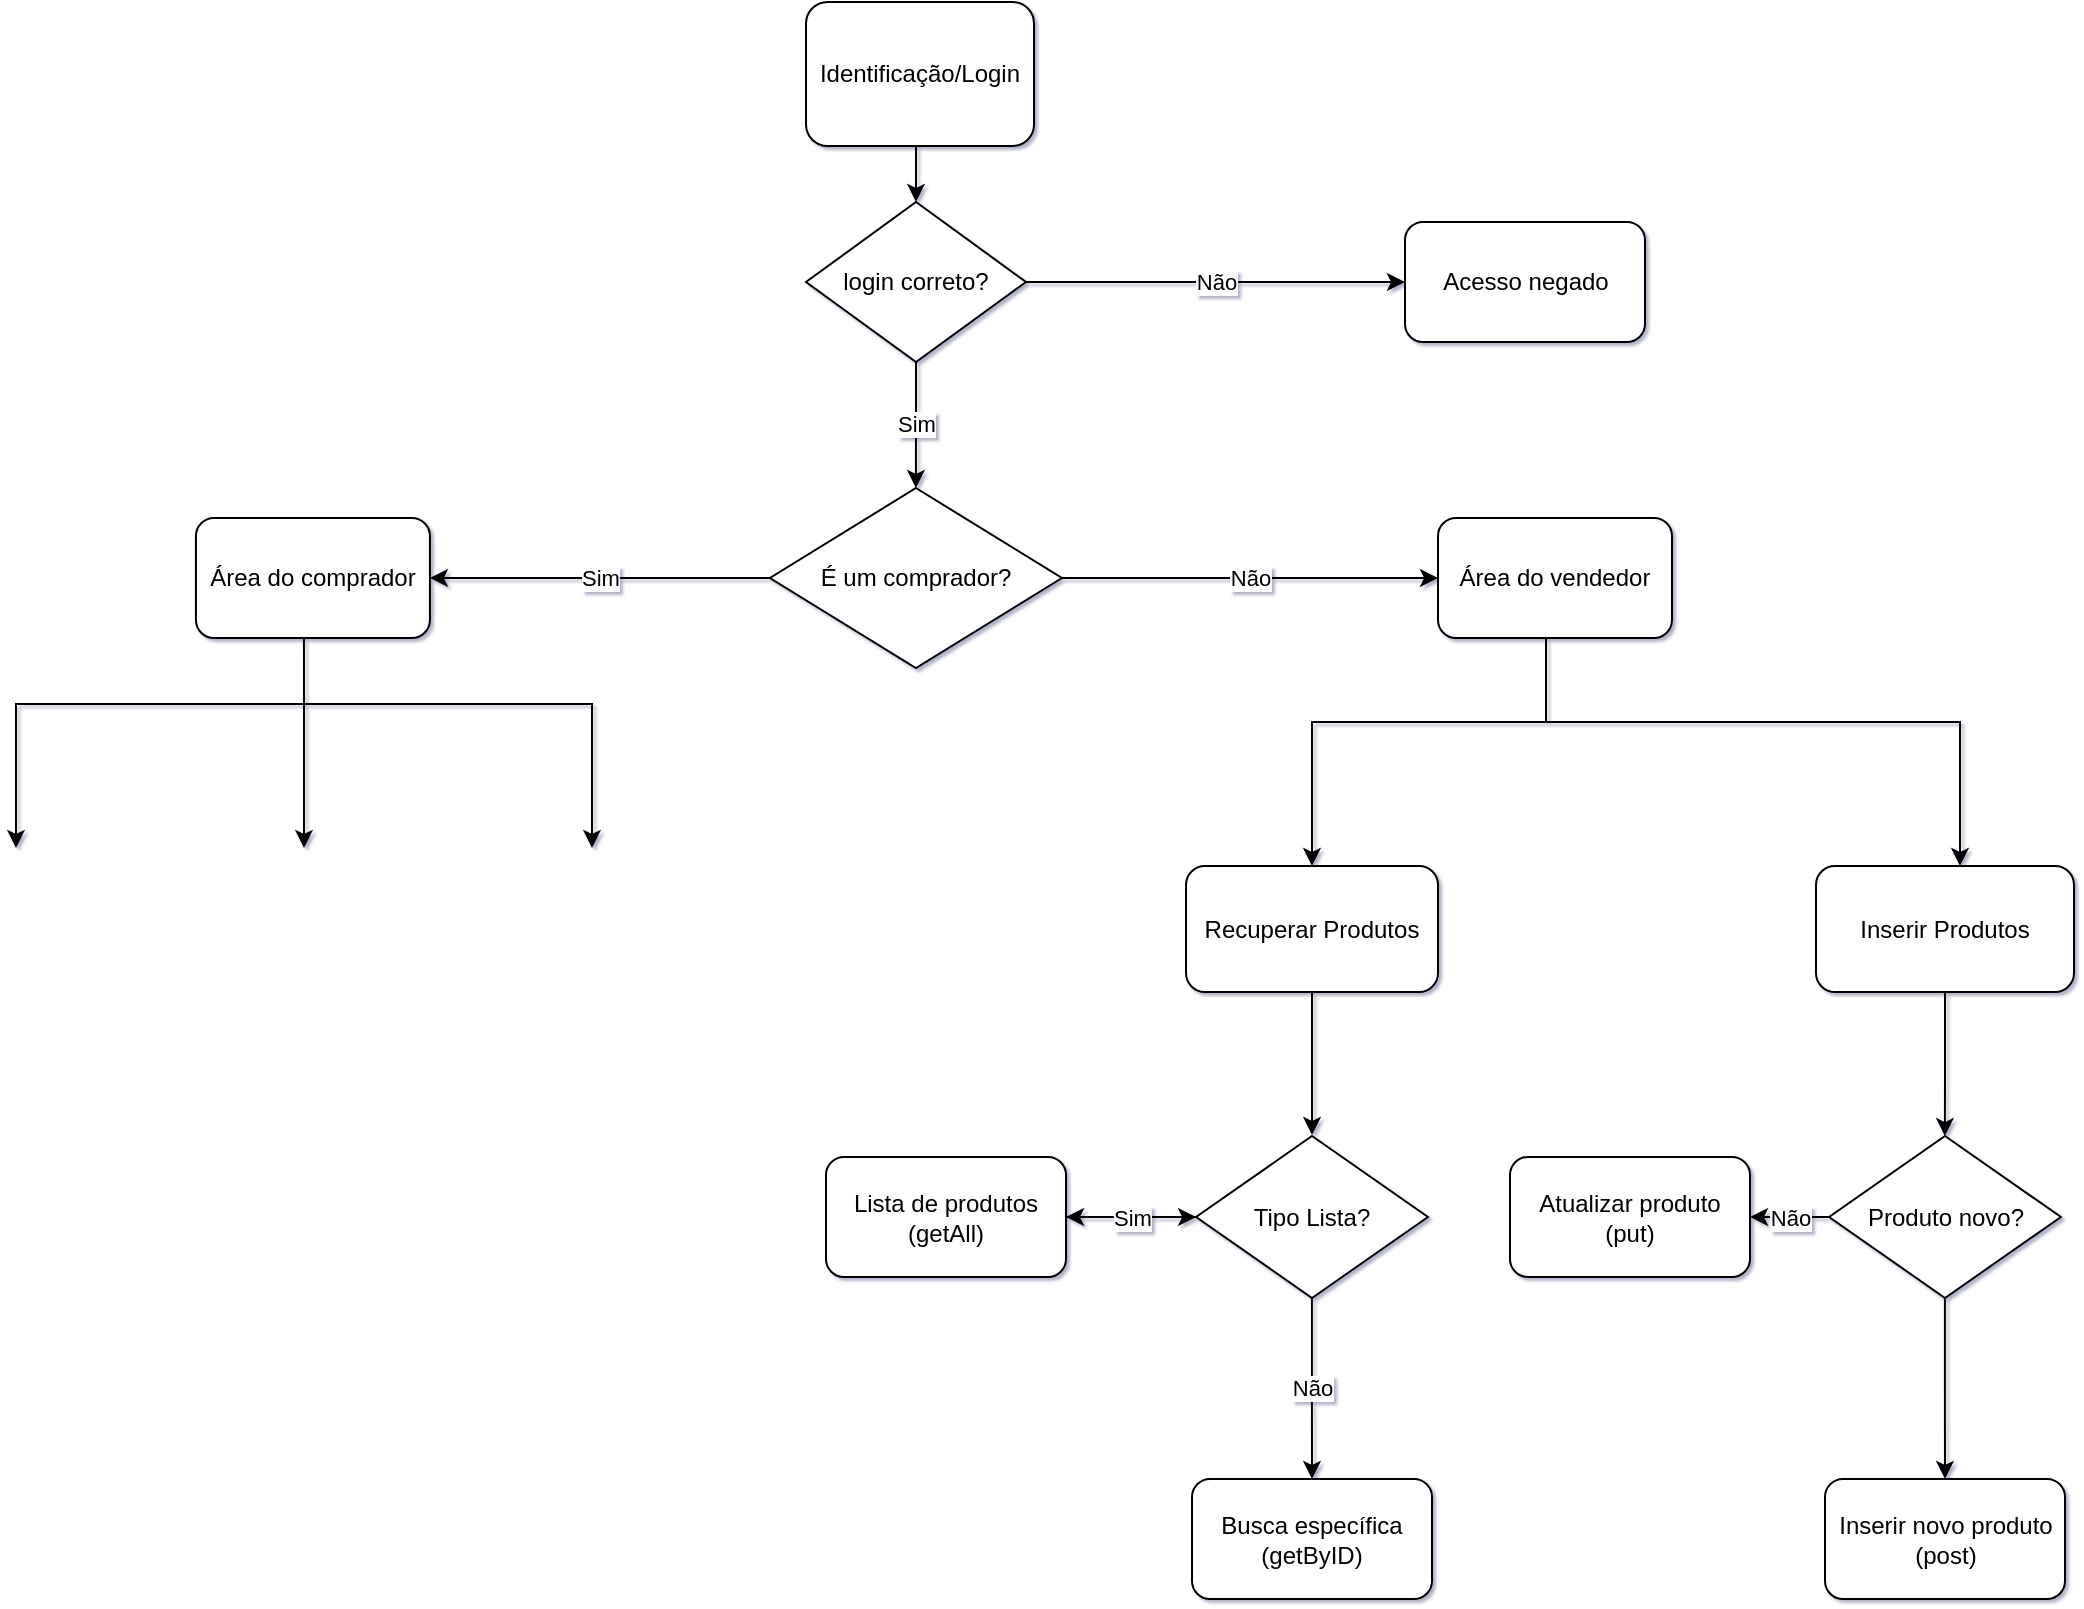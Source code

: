 <mxfile version="17.2.2" type="github">
  <diagram id="C5RBs43oDa-KdzZeNtuy" name="Page-1">
    <mxGraphModel dx="2170" dy="1150" grid="1" gridSize="9" guides="1" tooltips="1" connect="1" arrows="1" fold="1" page="1" pageScale="1" pageWidth="1200" pageHeight="1920" background="none" math="0" shadow="1">
      <root>
        <mxCell id="WIyWlLk6GJQsqaUBKTNV-0" />
        <mxCell id="WIyWlLk6GJQsqaUBKTNV-1" parent="WIyWlLk6GJQsqaUBKTNV-0" />
        <mxCell id="DXi5md-KKveG2AxMWAel-255" style="edgeStyle=orthogonalEdgeStyle;rounded=0;orthogonalLoop=1;jettySize=auto;html=1;exitX=0.5;exitY=1;exitDx=0;exitDy=0;entryX=0.5;entryY=0;entryDx=0;entryDy=0;" edge="1" parent="WIyWlLk6GJQsqaUBKTNV-1" source="DXi5md-KKveG2AxMWAel-253" target="DXi5md-KKveG2AxMWAel-254">
          <mxGeometry relative="1" as="geometry" />
        </mxCell>
        <mxCell id="DXi5md-KKveG2AxMWAel-253" value="Identificação/Login" style="rounded=1;whiteSpace=wrap;html=1;" vertex="1" parent="WIyWlLk6GJQsqaUBKTNV-1">
          <mxGeometry x="512.01" y="36" width="114" height="72" as="geometry" />
        </mxCell>
        <mxCell id="DXi5md-KKveG2AxMWAel-257" value="Não" style="edgeStyle=orthogonalEdgeStyle;rounded=0;orthogonalLoop=1;jettySize=auto;html=1;exitX=1;exitY=0.5;exitDx=0;exitDy=0;entryX=0;entryY=0.5;entryDx=0;entryDy=0;" edge="1" parent="WIyWlLk6GJQsqaUBKTNV-1" source="DXi5md-KKveG2AxMWAel-254" target="DXi5md-KKveG2AxMWAel-256">
          <mxGeometry relative="1" as="geometry" />
        </mxCell>
        <mxCell id="DXi5md-KKveG2AxMWAel-259" value="Sim" style="edgeStyle=orthogonalEdgeStyle;rounded=0;orthogonalLoop=1;jettySize=auto;html=1;exitX=0.5;exitY=1;exitDx=0;exitDy=0;entryX=0.5;entryY=0;entryDx=0;entryDy=0;" edge="1" parent="WIyWlLk6GJQsqaUBKTNV-1" source="DXi5md-KKveG2AxMWAel-254" target="DXi5md-KKveG2AxMWAel-262">
          <mxGeometry relative="1" as="geometry">
            <mxPoint x="567.01" y="261" as="targetPoint" />
          </mxGeometry>
        </mxCell>
        <mxCell id="DXi5md-KKveG2AxMWAel-254" value="login correto?" style="rhombus;whiteSpace=wrap;html=1;" vertex="1" parent="WIyWlLk6GJQsqaUBKTNV-1">
          <mxGeometry x="512.01" y="136" width="110" height="80" as="geometry" />
        </mxCell>
        <mxCell id="DXi5md-KKveG2AxMWAel-256" value="Acesso negado" style="rounded=1;whiteSpace=wrap;html=1;" vertex="1" parent="WIyWlLk6GJQsqaUBKTNV-1">
          <mxGeometry x="811.5" y="146" width="120" height="60" as="geometry" />
        </mxCell>
        <mxCell id="DXi5md-KKveG2AxMWAel-261" value="Área do comprador" style="rounded=1;whiteSpace=wrap;html=1;" vertex="1" parent="WIyWlLk6GJQsqaUBKTNV-1">
          <mxGeometry x="206.97" y="294" width="117" height="60" as="geometry" />
        </mxCell>
        <mxCell id="DXi5md-KKveG2AxMWAel-263" value="Sim" style="edgeStyle=orthogonalEdgeStyle;rounded=0;orthogonalLoop=1;jettySize=auto;html=1;exitX=0;exitY=0.5;exitDx=0;exitDy=0;entryX=1;entryY=0.5;entryDx=0;entryDy=0;" edge="1" parent="WIyWlLk6GJQsqaUBKTNV-1" source="DXi5md-KKveG2AxMWAel-262" target="DXi5md-KKveG2AxMWAel-261">
          <mxGeometry relative="1" as="geometry" />
        </mxCell>
        <mxCell id="DXi5md-KKveG2AxMWAel-265" value="Não" style="edgeStyle=orthogonalEdgeStyle;rounded=0;orthogonalLoop=1;jettySize=auto;html=1;entryX=0;entryY=0.5;entryDx=0;entryDy=0;" edge="1" parent="WIyWlLk6GJQsqaUBKTNV-1" source="DXi5md-KKveG2AxMWAel-262" target="DXi5md-KKveG2AxMWAel-264">
          <mxGeometry relative="1" as="geometry" />
        </mxCell>
        <mxCell id="DXi5md-KKveG2AxMWAel-262" value="É um comprador?" style="rhombus;whiteSpace=wrap;html=1;" vertex="1" parent="WIyWlLk6GJQsqaUBKTNV-1">
          <mxGeometry x="493.97" y="279" width="146" height="90" as="geometry" />
        </mxCell>
        <mxCell id="DXi5md-KKveG2AxMWAel-268" style="edgeStyle=orthogonalEdgeStyle;rounded=0;orthogonalLoop=1;jettySize=auto;html=1;" edge="1" parent="WIyWlLk6GJQsqaUBKTNV-1" source="DXi5md-KKveG2AxMWAel-264" target="DXi5md-KKveG2AxMWAel-275">
          <mxGeometry relative="1" as="geometry">
            <mxPoint x="873" y="459" as="targetPoint" />
            <Array as="points">
              <mxPoint x="882" y="396" />
              <mxPoint x="765" y="396" />
            </Array>
          </mxGeometry>
        </mxCell>
        <mxCell id="DXi5md-KKveG2AxMWAel-264" value="Área do vendedor" style="rounded=1;whiteSpace=wrap;html=1;" vertex="1" parent="WIyWlLk6GJQsqaUBKTNV-1">
          <mxGeometry x="828.01" y="294" width="117" height="60" as="geometry" />
        </mxCell>
        <mxCell id="DXi5md-KKveG2AxMWAel-270" style="edgeStyle=orthogonalEdgeStyle;rounded=0;orthogonalLoop=1;jettySize=auto;html=1;" edge="1" parent="WIyWlLk6GJQsqaUBKTNV-1">
          <mxGeometry relative="1" as="geometry">
            <mxPoint x="261.0" y="459" as="targetPoint" />
            <mxPoint x="260.97" y="354" as="sourcePoint" />
            <Array as="points">
              <mxPoint x="261.0" y="396" />
              <mxPoint x="261.0" y="396" />
            </Array>
          </mxGeometry>
        </mxCell>
        <mxCell id="DXi5md-KKveG2AxMWAel-271" style="edgeStyle=orthogonalEdgeStyle;rounded=0;orthogonalLoop=1;jettySize=auto;html=1;" edge="1" parent="WIyWlLk6GJQsqaUBKTNV-1">
          <mxGeometry relative="1" as="geometry">
            <mxPoint x="117.0" y="459" as="targetPoint" />
            <mxPoint x="261.0" y="387" as="sourcePoint" />
            <Array as="points">
              <mxPoint x="117.0" y="432" />
              <mxPoint x="117.0" y="468" />
            </Array>
          </mxGeometry>
        </mxCell>
        <mxCell id="DXi5md-KKveG2AxMWAel-272" style="edgeStyle=orthogonalEdgeStyle;rounded=0;orthogonalLoop=1;jettySize=auto;html=1;" edge="1" parent="WIyWlLk6GJQsqaUBKTNV-1">
          <mxGeometry relative="1" as="geometry">
            <mxPoint x="405.0" y="459" as="targetPoint" />
            <mxPoint x="261.0" y="387" as="sourcePoint" />
            <Array as="points">
              <mxPoint x="405.0" y="432" />
              <mxPoint x="405.0" y="468" />
            </Array>
          </mxGeometry>
        </mxCell>
        <mxCell id="DXi5md-KKveG2AxMWAel-281" value="" style="edgeStyle=orthogonalEdgeStyle;rounded=0;orthogonalLoop=1;jettySize=auto;html=1;" edge="1" parent="WIyWlLk6GJQsqaUBKTNV-1" source="DXi5md-KKveG2AxMWAel-275">
          <mxGeometry relative="1" as="geometry">
            <mxPoint x="765.01" y="602.5" as="targetPoint" />
          </mxGeometry>
        </mxCell>
        <mxCell id="DXi5md-KKveG2AxMWAel-275" value="Recuperar Produtos" style="rounded=1;whiteSpace=wrap;html=1;" vertex="1" parent="WIyWlLk6GJQsqaUBKTNV-1">
          <mxGeometry x="702.01" y="468" width="126" height="63" as="geometry" />
        </mxCell>
        <mxCell id="DXi5md-KKveG2AxMWAel-276" value="" style="endArrow=classic;html=1;rounded=0;" edge="1" parent="WIyWlLk6GJQsqaUBKTNV-1">
          <mxGeometry width="50" height="50" relative="1" as="geometry">
            <mxPoint x="873" y="396" as="sourcePoint" />
            <mxPoint x="1089" y="468" as="targetPoint" />
            <Array as="points">
              <mxPoint x="1089" y="396" />
            </Array>
          </mxGeometry>
        </mxCell>
        <mxCell id="DXi5md-KKveG2AxMWAel-291" value="" style="edgeStyle=orthogonalEdgeStyle;rounded=0;orthogonalLoop=1;jettySize=auto;html=1;" edge="1" parent="WIyWlLk6GJQsqaUBKTNV-1" source="DXi5md-KKveG2AxMWAel-277" target="DXi5md-KKveG2AxMWAel-289">
          <mxGeometry relative="1" as="geometry" />
        </mxCell>
        <mxCell id="DXi5md-KKveG2AxMWAel-277" value="Inserir Produtos" style="rounded=1;whiteSpace=wrap;html=1;" vertex="1" parent="WIyWlLk6GJQsqaUBKTNV-1">
          <mxGeometry x="1017" y="468" width="129" height="63" as="geometry" />
        </mxCell>
        <mxCell id="DXi5md-KKveG2AxMWAel-284" value="" style="edgeStyle=orthogonalEdgeStyle;rounded=0;orthogonalLoop=1;jettySize=auto;html=1;" edge="1" parent="WIyWlLk6GJQsqaUBKTNV-1" source="DXi5md-KKveG2AxMWAel-282" target="DXi5md-KKveG2AxMWAel-283">
          <mxGeometry relative="1" as="geometry" />
        </mxCell>
        <mxCell id="DXi5md-KKveG2AxMWAel-287" value="Não" style="edgeStyle=orthogonalEdgeStyle;rounded=0;orthogonalLoop=1;jettySize=auto;html=1;" edge="1" parent="WIyWlLk6GJQsqaUBKTNV-1" source="DXi5md-KKveG2AxMWAel-282" target="DXi5md-KKveG2AxMWAel-286">
          <mxGeometry relative="1" as="geometry" />
        </mxCell>
        <mxCell id="DXi5md-KKveG2AxMWAel-282" value="Tipo Lista?" style="rhombus;whiteSpace=wrap;html=1;" vertex="1" parent="WIyWlLk6GJQsqaUBKTNV-1">
          <mxGeometry x="707.04" y="603" width="115.94" height="81" as="geometry" />
        </mxCell>
        <mxCell id="DXi5md-KKveG2AxMWAel-285" value="Sim" style="edgeStyle=orthogonalEdgeStyle;rounded=0;orthogonalLoop=1;jettySize=auto;html=1;" edge="1" parent="WIyWlLk6GJQsqaUBKTNV-1" source="DXi5md-KKveG2AxMWAel-283" target="DXi5md-KKveG2AxMWAel-282">
          <mxGeometry relative="1" as="geometry" />
        </mxCell>
        <mxCell id="DXi5md-KKveG2AxMWAel-283" value="Lista de produtos&lt;br&gt;(getAll)" style="rounded=1;whiteSpace=wrap;html=1;" vertex="1" parent="WIyWlLk6GJQsqaUBKTNV-1">
          <mxGeometry x="522.0" y="613.5" width="120" height="60" as="geometry" />
        </mxCell>
        <mxCell id="DXi5md-KKveG2AxMWAel-286" value="Busca específica&lt;br&gt;(getByID)" style="rounded=1;whiteSpace=wrap;html=1;" vertex="1" parent="WIyWlLk6GJQsqaUBKTNV-1">
          <mxGeometry x="705.01" y="774.5" width="120" height="60" as="geometry" />
        </mxCell>
        <mxCell id="DXi5md-KKveG2AxMWAel-288" value="Atualizar produto&lt;br&gt;(put)" style="rounded=1;whiteSpace=wrap;html=1;" vertex="1" parent="WIyWlLk6GJQsqaUBKTNV-1">
          <mxGeometry x="864.0" y="613.5" width="120" height="60" as="geometry" />
        </mxCell>
        <mxCell id="DXi5md-KKveG2AxMWAel-290" value="Não" style="edgeStyle=orthogonalEdgeStyle;rounded=0;orthogonalLoop=1;jettySize=auto;html=1;" edge="1" parent="WIyWlLk6GJQsqaUBKTNV-1" source="DXi5md-KKveG2AxMWAel-289" target="DXi5md-KKveG2AxMWAel-288">
          <mxGeometry relative="1" as="geometry" />
        </mxCell>
        <mxCell id="DXi5md-KKveG2AxMWAel-293" value="" style="edgeStyle=orthogonalEdgeStyle;rounded=0;orthogonalLoop=1;jettySize=auto;html=1;" edge="1" parent="WIyWlLk6GJQsqaUBKTNV-1" source="DXi5md-KKveG2AxMWAel-289" target="DXi5md-KKveG2AxMWAel-292">
          <mxGeometry relative="1" as="geometry" />
        </mxCell>
        <mxCell id="DXi5md-KKveG2AxMWAel-289" value="Produto novo?" style="rhombus;whiteSpace=wrap;html=1;" vertex="1" parent="WIyWlLk6GJQsqaUBKTNV-1">
          <mxGeometry x="1023.53" y="603" width="115.94" height="81" as="geometry" />
        </mxCell>
        <mxCell id="DXi5md-KKveG2AxMWAel-292" value="Inserir novo produto&lt;br&gt;(post)" style="rounded=1;whiteSpace=wrap;html=1;" vertex="1" parent="WIyWlLk6GJQsqaUBKTNV-1">
          <mxGeometry x="1021.5" y="774.5" width="120" height="60" as="geometry" />
        </mxCell>
      </root>
    </mxGraphModel>
  </diagram>
</mxfile>

